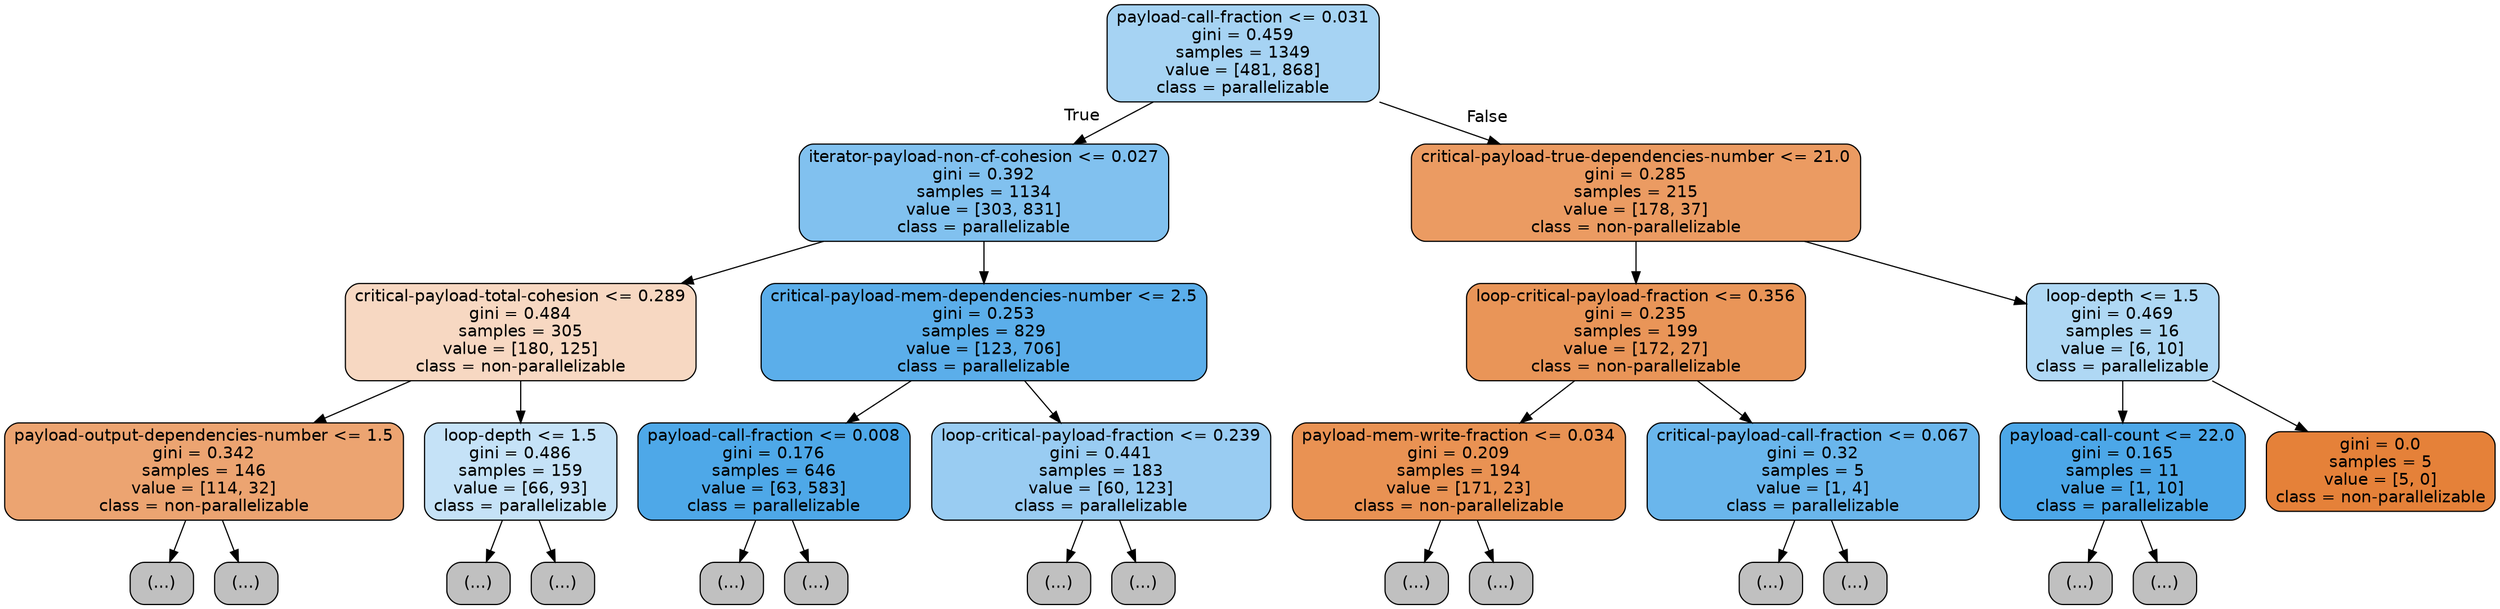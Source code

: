 digraph Tree {
node [shape=box, style="filled, rounded", color="black", fontname=helvetica] ;
edge [fontname=helvetica] ;
0 [label="payload-call-fraction <= 0.031\ngini = 0.459\nsamples = 1349\nvalue = [481, 868]\nclass = parallelizable", fillcolor="#399de572"] ;
1 [label="iterator-payload-non-cf-cohesion <= 0.027\ngini = 0.392\nsamples = 1134\nvalue = [303, 831]\nclass = parallelizable", fillcolor="#399de5a2"] ;
0 -> 1 [labeldistance=2.5, labelangle=45, headlabel="True"] ;
2 [label="critical-payload-total-cohesion <= 0.289\ngini = 0.484\nsamples = 305\nvalue = [180, 125]\nclass = non-parallelizable", fillcolor="#e581394e"] ;
1 -> 2 ;
3 [label="payload-output-dependencies-number <= 1.5\ngini = 0.342\nsamples = 146\nvalue = [114, 32]\nclass = non-parallelizable", fillcolor="#e58139b7"] ;
2 -> 3 ;
4 [label="(...)", fillcolor="#C0C0C0"] ;
3 -> 4 ;
29 [label="(...)", fillcolor="#C0C0C0"] ;
3 -> 29 ;
42 [label="loop-depth <= 1.5\ngini = 0.486\nsamples = 159\nvalue = [66, 93]\nclass = parallelizable", fillcolor="#399de54a"] ;
2 -> 42 ;
43 [label="(...)", fillcolor="#C0C0C0"] ;
42 -> 43 ;
48 [label="(...)", fillcolor="#C0C0C0"] ;
42 -> 48 ;
77 [label="critical-payload-mem-dependencies-number <= 2.5\ngini = 0.253\nsamples = 829\nvalue = [123, 706]\nclass = parallelizable", fillcolor="#399de5d3"] ;
1 -> 77 ;
78 [label="payload-call-fraction <= 0.008\ngini = 0.176\nsamples = 646\nvalue = [63, 583]\nclass = parallelizable", fillcolor="#399de5e3"] ;
77 -> 78 ;
79 [label="(...)", fillcolor="#C0C0C0"] ;
78 -> 79 ;
184 [label="(...)", fillcolor="#C0C0C0"] ;
78 -> 184 ;
191 [label="loop-critical-payload-fraction <= 0.239\ngini = 0.441\nsamples = 183\nvalue = [60, 123]\nclass = parallelizable", fillcolor="#399de583"] ;
77 -> 191 ;
192 [label="(...)", fillcolor="#C0C0C0"] ;
191 -> 192 ;
223 [label="(...)", fillcolor="#C0C0C0"] ;
191 -> 223 ;
242 [label="critical-payload-true-dependencies-number <= 21.0\ngini = 0.285\nsamples = 215\nvalue = [178, 37]\nclass = non-parallelizable", fillcolor="#e58139ca"] ;
0 -> 242 [labeldistance=2.5, labelangle=-45, headlabel="False"] ;
243 [label="loop-critical-payload-fraction <= 0.356\ngini = 0.235\nsamples = 199\nvalue = [172, 27]\nclass = non-parallelizable", fillcolor="#e58139d7"] ;
242 -> 243 ;
244 [label="payload-mem-write-fraction <= 0.034\ngini = 0.209\nsamples = 194\nvalue = [171, 23]\nclass = non-parallelizable", fillcolor="#e58139dd"] ;
243 -> 244 ;
245 [label="(...)", fillcolor="#C0C0C0"] ;
244 -> 245 ;
246 [label="(...)", fillcolor="#C0C0C0"] ;
244 -> 246 ;
289 [label="critical-payload-call-fraction <= 0.067\ngini = 0.32\nsamples = 5\nvalue = [1, 4]\nclass = parallelizable", fillcolor="#399de5bf"] ;
243 -> 289 ;
290 [label="(...)", fillcolor="#C0C0C0"] ;
289 -> 290 ;
291 [label="(...)", fillcolor="#C0C0C0"] ;
289 -> 291 ;
292 [label="loop-depth <= 1.5\ngini = 0.469\nsamples = 16\nvalue = [6, 10]\nclass = parallelizable", fillcolor="#399de566"] ;
242 -> 292 ;
293 [label="payload-call-count <= 22.0\ngini = 0.165\nsamples = 11\nvalue = [1, 10]\nclass = parallelizable", fillcolor="#399de5e6"] ;
292 -> 293 ;
294 [label="(...)", fillcolor="#C0C0C0"] ;
293 -> 294 ;
295 [label="(...)", fillcolor="#C0C0C0"] ;
293 -> 295 ;
296 [label="gini = 0.0\nsamples = 5\nvalue = [5, 0]\nclass = non-parallelizable", fillcolor="#e58139ff"] ;
292 -> 296 ;
}
